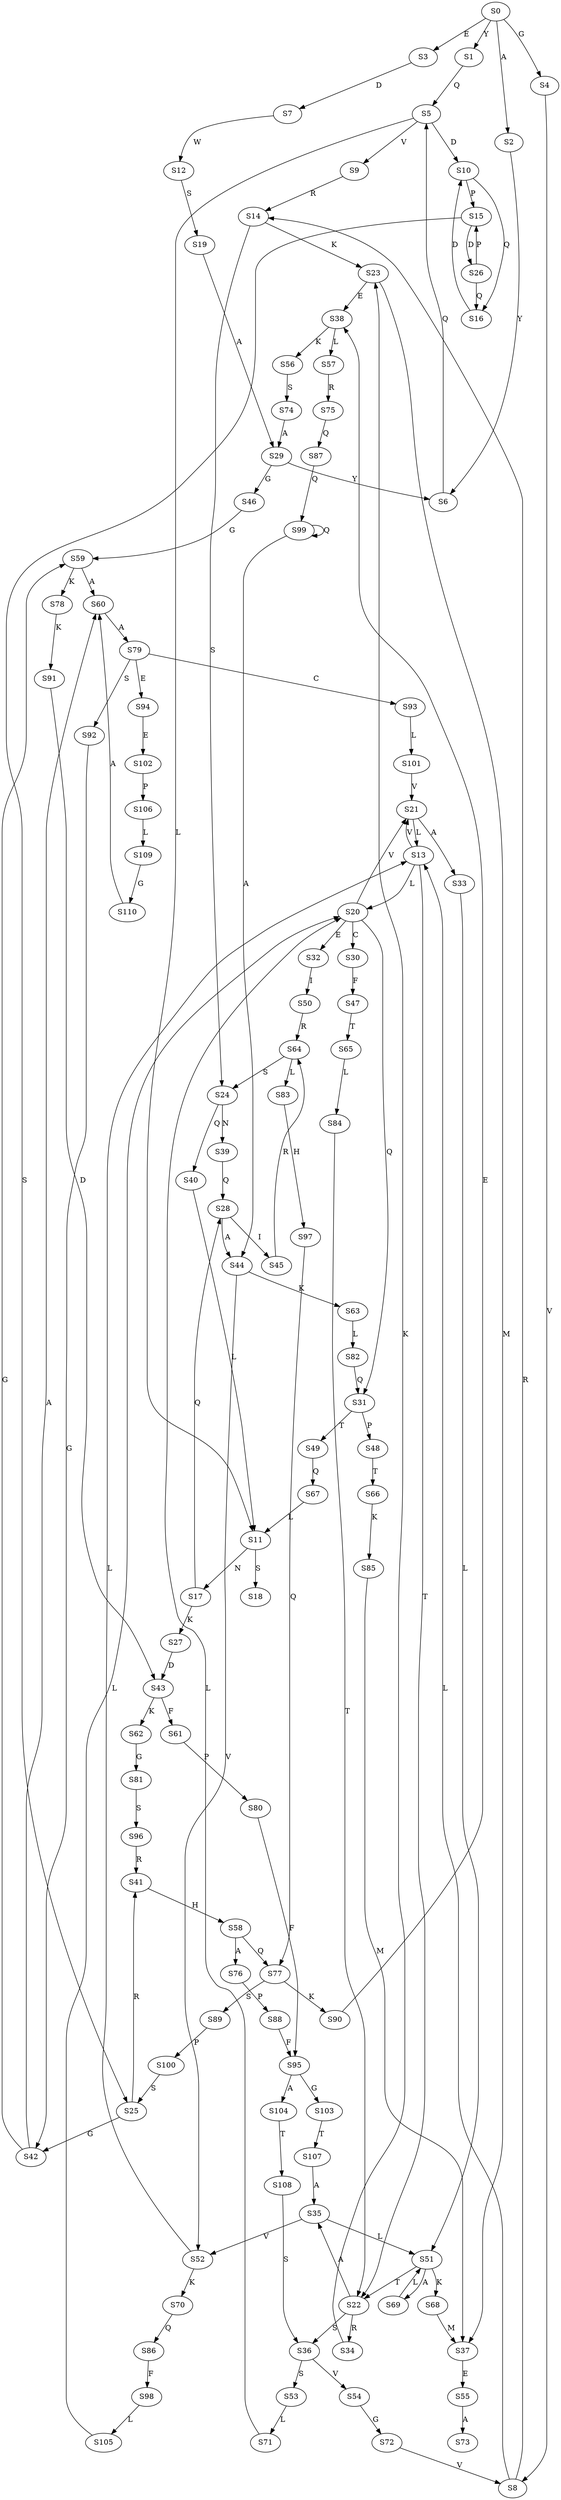strict digraph  {
	S0 -> S1 [ label = Y ];
	S0 -> S2 [ label = A ];
	S0 -> S3 [ label = E ];
	S0 -> S4 [ label = G ];
	S1 -> S5 [ label = Q ];
	S2 -> S6 [ label = Y ];
	S3 -> S7 [ label = D ];
	S4 -> S8 [ label = V ];
	S5 -> S9 [ label = V ];
	S5 -> S10 [ label = D ];
	S5 -> S11 [ label = L ];
	S6 -> S5 [ label = Q ];
	S7 -> S12 [ label = W ];
	S8 -> S13 [ label = L ];
	S8 -> S14 [ label = R ];
	S9 -> S14 [ label = R ];
	S10 -> S15 [ label = P ];
	S10 -> S16 [ label = Q ];
	S11 -> S17 [ label = N ];
	S11 -> S18 [ label = S ];
	S12 -> S19 [ label = S ];
	S13 -> S20 [ label = L ];
	S13 -> S21 [ label = V ];
	S13 -> S22 [ label = T ];
	S14 -> S23 [ label = K ];
	S14 -> S24 [ label = S ];
	S15 -> S25 [ label = S ];
	S15 -> S26 [ label = D ];
	S16 -> S10 [ label = D ];
	S17 -> S27 [ label = K ];
	S17 -> S28 [ label = Q ];
	S19 -> S29 [ label = A ];
	S20 -> S30 [ label = C ];
	S20 -> S31 [ label = Q ];
	S20 -> S21 [ label = V ];
	S20 -> S32 [ label = E ];
	S21 -> S13 [ label = L ];
	S21 -> S33 [ label = A ];
	S22 -> S34 [ label = R ];
	S22 -> S35 [ label = A ];
	S22 -> S36 [ label = S ];
	S23 -> S37 [ label = M ];
	S23 -> S38 [ label = E ];
	S24 -> S39 [ label = N ];
	S24 -> S40 [ label = Q ];
	S25 -> S41 [ label = R ];
	S25 -> S42 [ label = G ];
	S26 -> S15 [ label = P ];
	S26 -> S16 [ label = Q ];
	S27 -> S43 [ label = D ];
	S28 -> S44 [ label = A ];
	S28 -> S45 [ label = I ];
	S29 -> S46 [ label = G ];
	S29 -> S6 [ label = Y ];
	S30 -> S47 [ label = F ];
	S31 -> S48 [ label = P ];
	S31 -> S49 [ label = T ];
	S32 -> S50 [ label = I ];
	S33 -> S51 [ label = L ];
	S34 -> S23 [ label = K ];
	S35 -> S51 [ label = L ];
	S35 -> S52 [ label = V ];
	S36 -> S53 [ label = S ];
	S36 -> S54 [ label = V ];
	S37 -> S55 [ label = E ];
	S38 -> S56 [ label = K ];
	S38 -> S57 [ label = L ];
	S39 -> S28 [ label = Q ];
	S40 -> S11 [ label = L ];
	S41 -> S58 [ label = H ];
	S42 -> S59 [ label = G ];
	S42 -> S60 [ label = A ];
	S43 -> S61 [ label = F ];
	S43 -> S62 [ label = K ];
	S44 -> S63 [ label = K ];
	S44 -> S52 [ label = V ];
	S45 -> S64 [ label = R ];
	S46 -> S59 [ label = G ];
	S47 -> S65 [ label = T ];
	S48 -> S66 [ label = T ];
	S49 -> S67 [ label = Q ];
	S50 -> S64 [ label = R ];
	S51 -> S22 [ label = T ];
	S51 -> S68 [ label = K ];
	S51 -> S69 [ label = A ];
	S52 -> S13 [ label = L ];
	S52 -> S70 [ label = K ];
	S53 -> S71 [ label = L ];
	S54 -> S72 [ label = G ];
	S55 -> S73 [ label = A ];
	S56 -> S74 [ label = S ];
	S57 -> S75 [ label = R ];
	S58 -> S76 [ label = A ];
	S58 -> S77 [ label = Q ];
	S59 -> S78 [ label = K ];
	S59 -> S60 [ label = A ];
	S60 -> S79 [ label = A ];
	S61 -> S80 [ label = P ];
	S62 -> S81 [ label = G ];
	S63 -> S82 [ label = L ];
	S64 -> S24 [ label = S ];
	S64 -> S83 [ label = L ];
	S65 -> S84 [ label = L ];
	S66 -> S85 [ label = K ];
	S67 -> S11 [ label = L ];
	S68 -> S37 [ label = M ];
	S69 -> S51 [ label = L ];
	S70 -> S86 [ label = Q ];
	S71 -> S20 [ label = L ];
	S72 -> S8 [ label = V ];
	S74 -> S29 [ label = A ];
	S75 -> S87 [ label = Q ];
	S76 -> S88 [ label = P ];
	S77 -> S89 [ label = S ];
	S77 -> S90 [ label = K ];
	S78 -> S91 [ label = K ];
	S79 -> S92 [ label = S ];
	S79 -> S93 [ label = C ];
	S79 -> S94 [ label = E ];
	S80 -> S95 [ label = F ];
	S81 -> S96 [ label = S ];
	S82 -> S31 [ label = Q ];
	S83 -> S97 [ label = H ];
	S84 -> S22 [ label = T ];
	S85 -> S37 [ label = M ];
	S86 -> S98 [ label = F ];
	S87 -> S99 [ label = Q ];
	S88 -> S95 [ label = F ];
	S89 -> S100 [ label = P ];
	S90 -> S38 [ label = E ];
	S91 -> S43 [ label = D ];
	S92 -> S42 [ label = G ];
	S93 -> S101 [ label = L ];
	S94 -> S102 [ label = E ];
	S95 -> S103 [ label = G ];
	S95 -> S104 [ label = A ];
	S96 -> S41 [ label = R ];
	S97 -> S77 [ label = Q ];
	S98 -> S105 [ label = L ];
	S99 -> S44 [ label = A ];
	S99 -> S99 [ label = Q ];
	S100 -> S25 [ label = S ];
	S101 -> S21 [ label = V ];
	S102 -> S106 [ label = P ];
	S103 -> S107 [ label = T ];
	S104 -> S108 [ label = T ];
	S105 -> S20 [ label = L ];
	S106 -> S109 [ label = L ];
	S107 -> S35 [ label = A ];
	S108 -> S36 [ label = S ];
	S109 -> S110 [ label = G ];
	S110 -> S60 [ label = A ];
}
